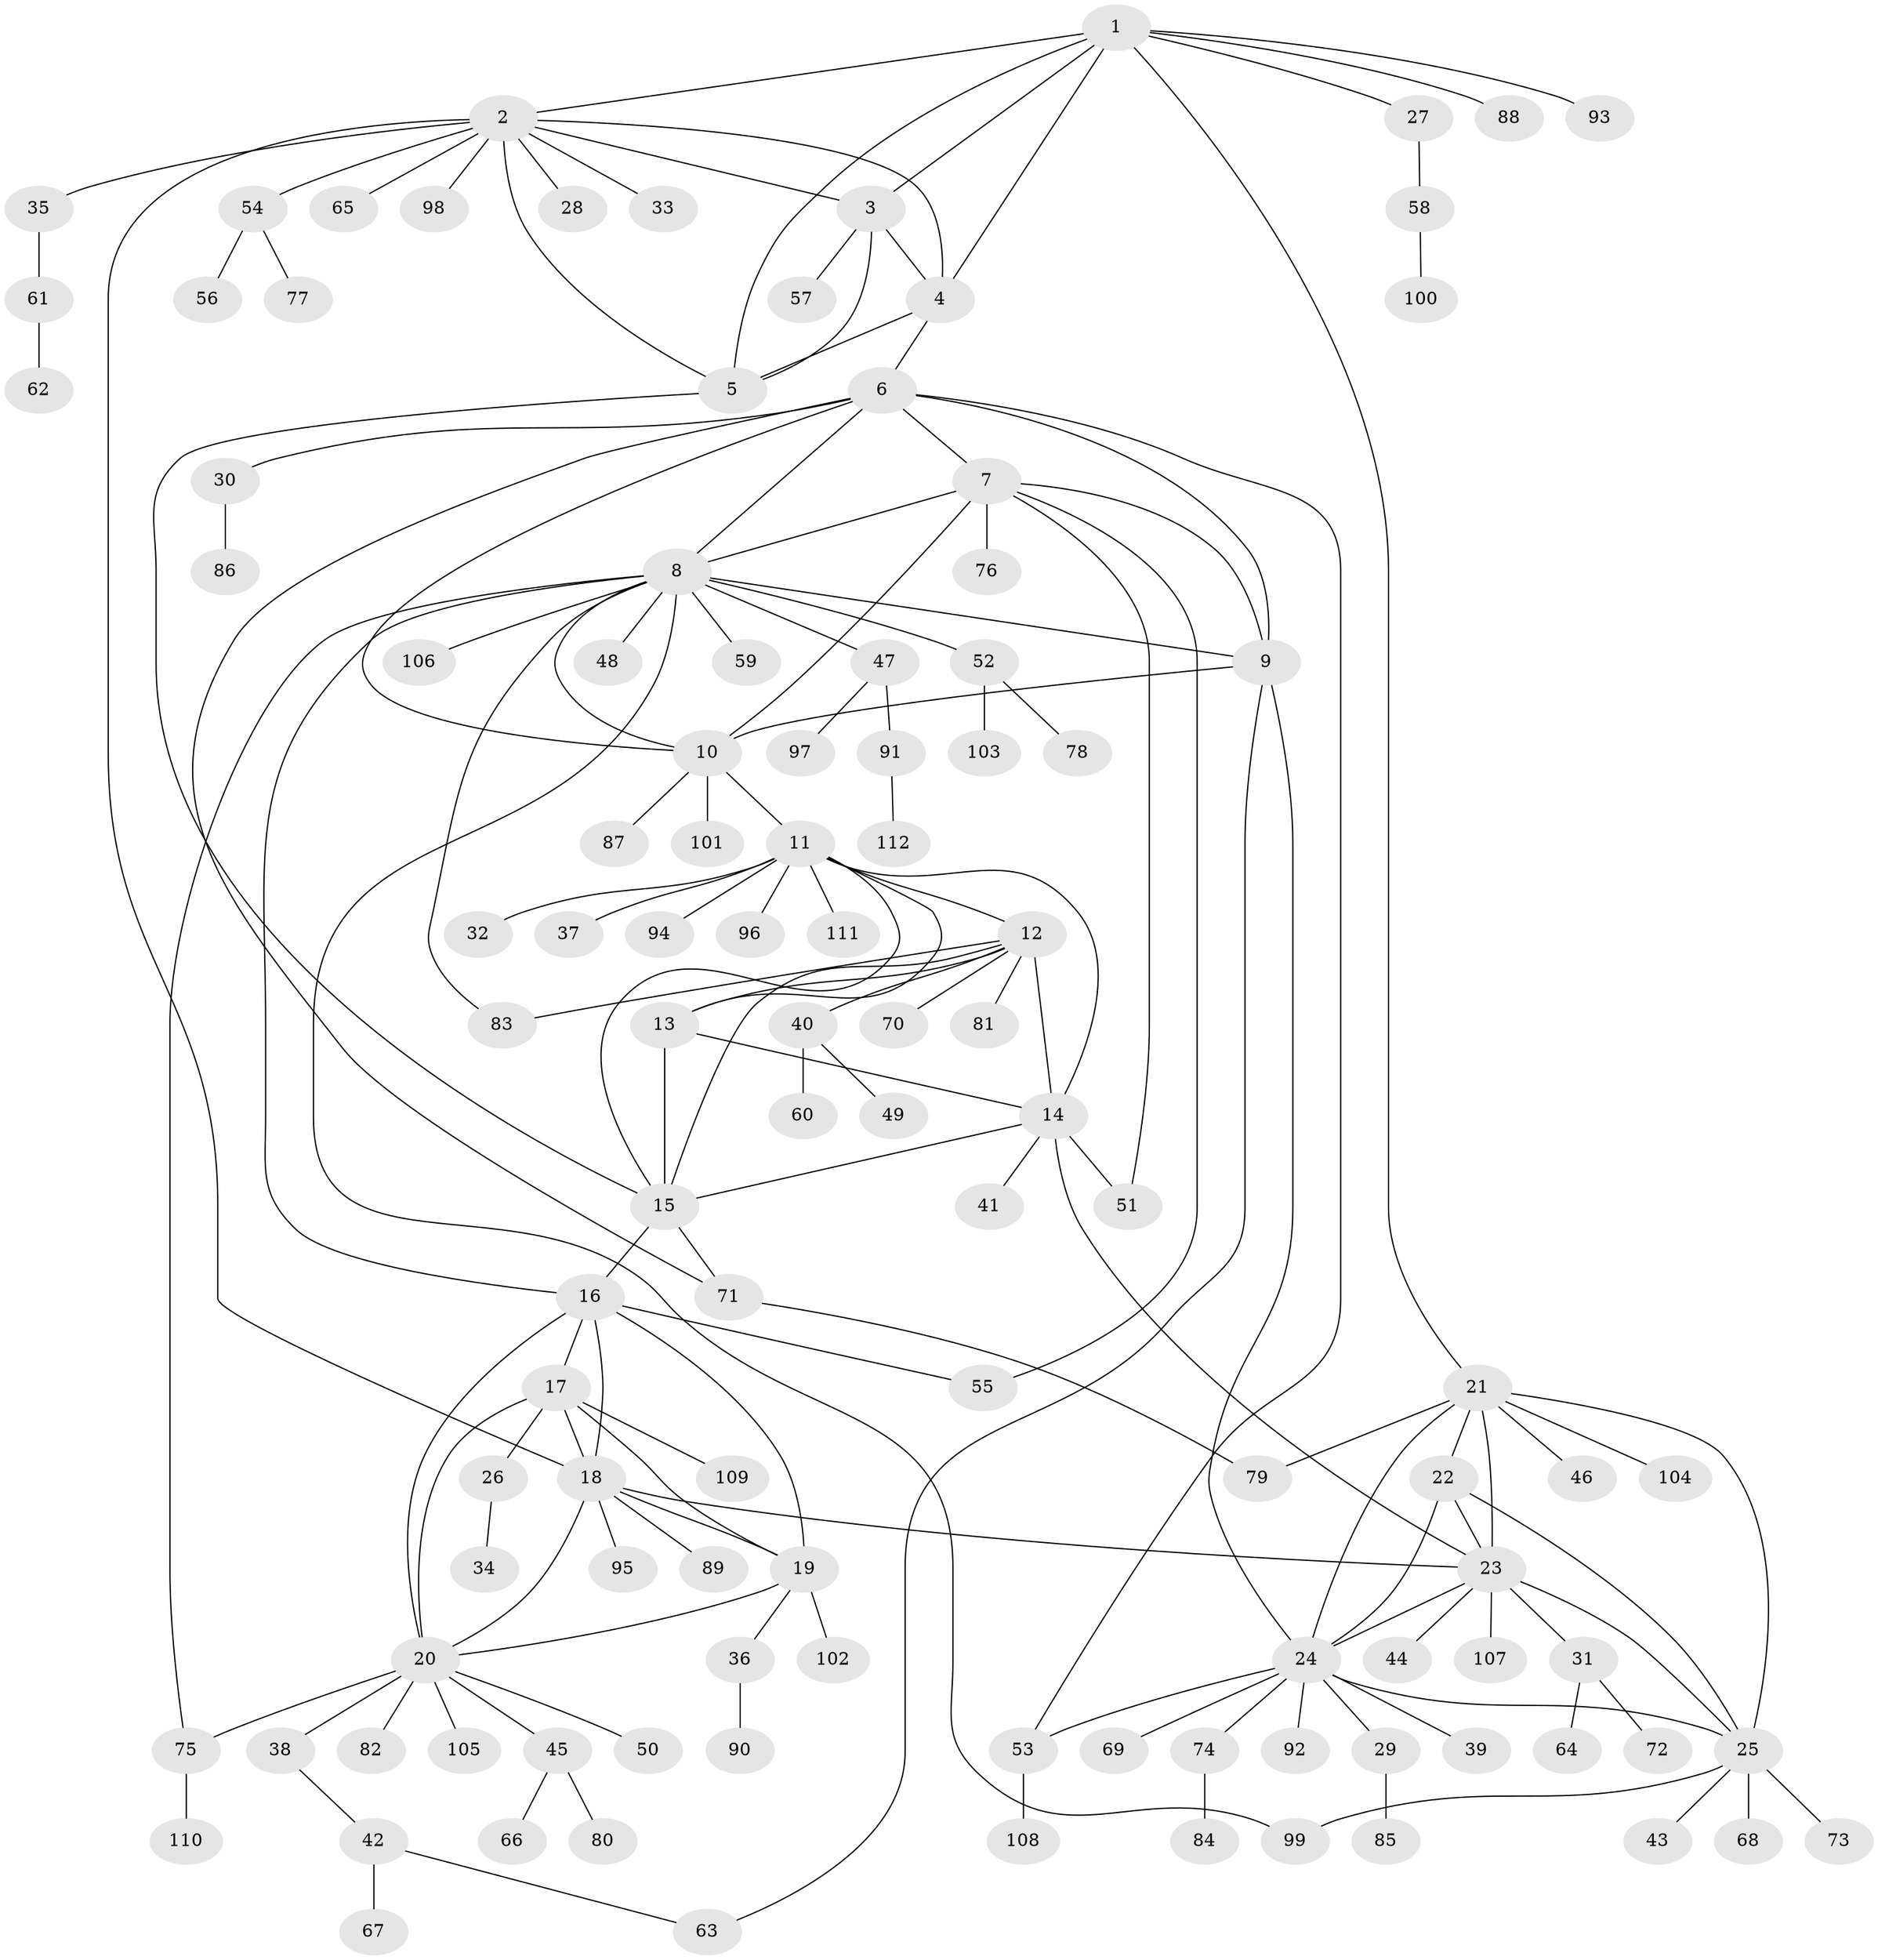 // Generated by graph-tools (version 1.1) at 2025/15/03/09/25 04:15:52]
// undirected, 112 vertices, 156 edges
graph export_dot {
graph [start="1"]
  node [color=gray90,style=filled];
  1;
  2;
  3;
  4;
  5;
  6;
  7;
  8;
  9;
  10;
  11;
  12;
  13;
  14;
  15;
  16;
  17;
  18;
  19;
  20;
  21;
  22;
  23;
  24;
  25;
  26;
  27;
  28;
  29;
  30;
  31;
  32;
  33;
  34;
  35;
  36;
  37;
  38;
  39;
  40;
  41;
  42;
  43;
  44;
  45;
  46;
  47;
  48;
  49;
  50;
  51;
  52;
  53;
  54;
  55;
  56;
  57;
  58;
  59;
  60;
  61;
  62;
  63;
  64;
  65;
  66;
  67;
  68;
  69;
  70;
  71;
  72;
  73;
  74;
  75;
  76;
  77;
  78;
  79;
  80;
  81;
  82;
  83;
  84;
  85;
  86;
  87;
  88;
  89;
  90;
  91;
  92;
  93;
  94;
  95;
  96;
  97;
  98;
  99;
  100;
  101;
  102;
  103;
  104;
  105;
  106;
  107;
  108;
  109;
  110;
  111;
  112;
  1 -- 2;
  1 -- 3;
  1 -- 4;
  1 -- 5;
  1 -- 21;
  1 -- 27;
  1 -- 88;
  1 -- 93;
  2 -- 3;
  2 -- 4;
  2 -- 5;
  2 -- 18;
  2 -- 28;
  2 -- 33;
  2 -- 35;
  2 -- 54;
  2 -- 65;
  2 -- 98;
  3 -- 4;
  3 -- 5;
  3 -- 57;
  4 -- 5;
  4 -- 6;
  5 -- 15;
  6 -- 7;
  6 -- 8;
  6 -- 9;
  6 -- 10;
  6 -- 30;
  6 -- 53;
  6 -- 71;
  7 -- 8;
  7 -- 9;
  7 -- 10;
  7 -- 51;
  7 -- 55;
  7 -- 76;
  8 -- 9;
  8 -- 10;
  8 -- 16;
  8 -- 47;
  8 -- 48;
  8 -- 52;
  8 -- 59;
  8 -- 75;
  8 -- 83;
  8 -- 99;
  8 -- 106;
  9 -- 10;
  9 -- 24;
  9 -- 63;
  10 -- 11;
  10 -- 87;
  10 -- 101;
  11 -- 12;
  11 -- 13;
  11 -- 14;
  11 -- 15;
  11 -- 32;
  11 -- 37;
  11 -- 94;
  11 -- 96;
  11 -- 111;
  12 -- 13;
  12 -- 14;
  12 -- 15;
  12 -- 40;
  12 -- 70;
  12 -- 81;
  12 -- 83;
  13 -- 14;
  13 -- 15;
  14 -- 15;
  14 -- 23;
  14 -- 41;
  14 -- 51;
  15 -- 16;
  15 -- 71;
  16 -- 17;
  16 -- 18;
  16 -- 19;
  16 -- 20;
  16 -- 55;
  17 -- 18;
  17 -- 19;
  17 -- 20;
  17 -- 26;
  17 -- 109;
  18 -- 19;
  18 -- 20;
  18 -- 23;
  18 -- 89;
  18 -- 95;
  19 -- 20;
  19 -- 36;
  19 -- 102;
  20 -- 38;
  20 -- 45;
  20 -- 50;
  20 -- 75;
  20 -- 82;
  20 -- 105;
  21 -- 22;
  21 -- 23;
  21 -- 24;
  21 -- 25;
  21 -- 46;
  21 -- 79;
  21 -- 104;
  22 -- 23;
  22 -- 24;
  22 -- 25;
  23 -- 24;
  23 -- 25;
  23 -- 31;
  23 -- 44;
  23 -- 107;
  24 -- 25;
  24 -- 29;
  24 -- 39;
  24 -- 53;
  24 -- 69;
  24 -- 74;
  24 -- 92;
  25 -- 43;
  25 -- 68;
  25 -- 73;
  25 -- 99;
  26 -- 34;
  27 -- 58;
  29 -- 85;
  30 -- 86;
  31 -- 64;
  31 -- 72;
  35 -- 61;
  36 -- 90;
  38 -- 42;
  40 -- 49;
  40 -- 60;
  42 -- 63;
  42 -- 67;
  45 -- 66;
  45 -- 80;
  47 -- 91;
  47 -- 97;
  52 -- 78;
  52 -- 103;
  53 -- 108;
  54 -- 56;
  54 -- 77;
  58 -- 100;
  61 -- 62;
  71 -- 79;
  74 -- 84;
  75 -- 110;
  91 -- 112;
}
